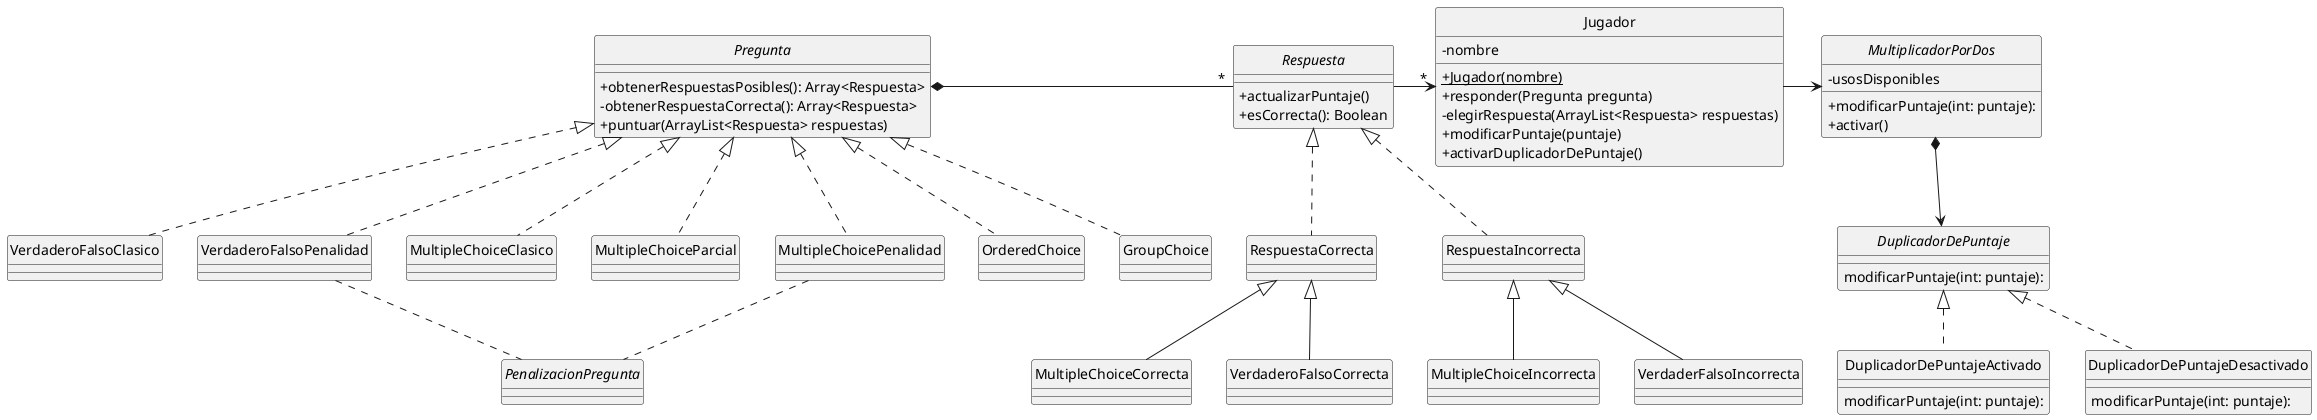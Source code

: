 @startuml
'https://plantuml.com/class-diagram'

hide circle
skinparam classAttributeIconSize 0
skinparam monochrome true
class Jugador {

    -nombre
    +{static}Jugador(nombre)
    +responder(Pregunta pregunta)
    -elegirRespuesta(ArrayList<Respuesta> respuestas)
    +modificarPuntaje(puntaje)
    +activarDuplicadorDePuntaje()
}


abstract class Pregunta {
    +obtenerRespuestasPosibles(): Array<Respuesta>
    -obtenerRespuestaCorrecta(): Array<Respuesta>
    + puntuar(ArrayList<Respuesta> respuestas)
}

interface MultiplicadorPorDos {
    - usosDisponibles
    + modificarPuntaje(int: puntaje):
    + activar()
}


interface DuplicadorDePuntaje {
    modificarPuntaje(int: puntaje):
}

class DuplicadorDePuntajeActivado implements DuplicadorDePuntaje {
    modificarPuntaje(int: puntaje):
}

class DuplicadorDePuntajeDesactivado implements DuplicadorDePuntaje {
    modificarPuntaje(int: puntaje):
}
class VerdaderoFalsoClasico {

}

class VerdaderoFalsoPenalidad {

}

class MultipleChoiceClasico {

}

class MultipleChoiceParcial {

}

class MultipleChoicePenalidad {

}

class OrderedChoice {

}

class GroupChoice {

}

interface PenalizacionPregunta {

}

interface Respuesta{
    +actualizarPuntaje()
    +esCorrecta(): Boolean
}

class RespuestaCorrecta implements Respuesta{
}

class MultipleChoiceCorrecta extends RespuestaCorrecta{

}

class VerdaderoFalsoCorrecta extends RespuestaCorrecta{

}



class RespuestaIncorrecta implements Respuesta{
}

class MultipleChoiceIncorrecta extends RespuestaIncorrecta{

}

class VerdaderFalsoIncorrecta extends RespuestaIncorrecta{

}


MultiplicadorPorDos *--> DuplicadorDePuntaje


Pregunta *-"*"Respuesta

Pregunta <|.. VerdaderoFalsoClasico
Pregunta <|.. VerdaderoFalsoPenalidad
Pregunta <|.. MultipleChoiceClasico
Pregunta <|.. MultipleChoiceParcial
Pregunta <|.. MultipleChoicePenalidad
Pregunta <|.. OrderedChoice
Pregunta <|.. GroupChoice

Jugador -> MultiplicadorPorDos
Respuesta ->"*" Jugador

VerdaderoFalsoPenalidad .. PenalizacionPregunta
MultipleChoicePenalidad.. PenalizacionPregunta

@enduml